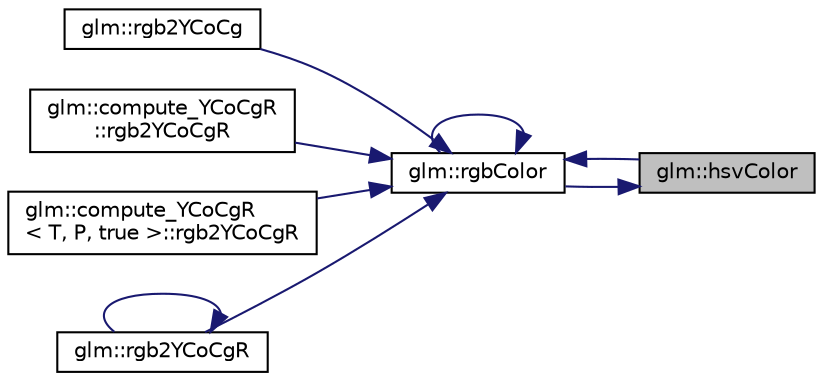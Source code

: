 digraph "glm::hsvColor"
{
 // LATEX_PDF_SIZE
  edge [fontname="Helvetica",fontsize="10",labelfontname="Helvetica",labelfontsize="10"];
  node [fontname="Helvetica",fontsize="10",shape=record];
  rankdir="RL";
  Node1 [label="glm::hsvColor",height=0.2,width=0.4,color="black", fillcolor="grey75", style="filled", fontcolor="black",tooltip=" "];
  Node1 -> Node2 [dir="back",color="midnightblue",fontsize="10",style="solid",fontname="Helvetica"];
  Node2 [label="glm::rgbColor",height=0.2,width=0.4,color="black", fillcolor="white", style="filled",URL="$group__gtx__color__space.html#ga36b0619e31daf57bc4a54dac2dcf34b7",tooltip=" "];
  Node2 -> Node1 [dir="back",color="midnightblue",fontsize="10",style="solid",fontname="Helvetica"];
  Node2 -> Node3 [dir="back",color="midnightblue",fontsize="10",style="solid",fontname="Helvetica"];
  Node3 [label="glm::rgb2YCoCg",height=0.2,width=0.4,color="black", fillcolor="white", style="filled",URL="$group__gtx__color__space___y_co_cg.html#ga19481f6947c5b5482debd41e71b8c941",tooltip=" "];
  Node2 -> Node4 [dir="back",color="midnightblue",fontsize="10",style="solid",fontname="Helvetica"];
  Node4 [label="glm::compute_YCoCgR\l::rgb2YCoCgR",height=0.2,width=0.4,color="black", fillcolor="white", style="filled",URL="$classglm_1_1compute___y_co_cg_r.html#af5f438f3ec49d12f350e6ed2bb1c896c",tooltip=" "];
  Node2 -> Node5 [dir="back",color="midnightblue",fontsize="10",style="solid",fontname="Helvetica"];
  Node5 [label="glm::compute_YCoCgR\l\< T, P, true \>::rgb2YCoCgR",height=0.2,width=0.4,color="black", fillcolor="white", style="filled",URL="$classglm_1_1compute___y_co_cg_r_3_01_t_00_01_p_00_01true_01_4.html#a82803505194346c9a8d9d17d770a8c45",tooltip=" "];
  Node2 -> Node6 [dir="back",color="midnightblue",fontsize="10",style="solid",fontname="Helvetica"];
  Node6 [label="glm::rgb2YCoCgR",height=0.2,width=0.4,color="black", fillcolor="white", style="filled",URL="$group__gtx__color__space___y_co_cg.html#ga2e534594cc8ad252d23b14fb363ae9e2",tooltip=" "];
  Node6 -> Node6 [dir="back",color="midnightblue",fontsize="10",style="solid",fontname="Helvetica"];
  Node2 -> Node2 [dir="back",color="midnightblue",fontsize="10",style="solid",fontname="Helvetica"];
}

